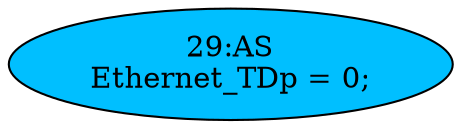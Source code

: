 strict digraph "" {
	node [label="\N"];
	"29:AS"	 [ast="<pyverilog.vparser.ast.Assign object at 0x7f9d4b7f5d90>",
		def_var="['Ethernet_TDp']",
		fillcolor=deepskyblue,
		label="29:AS
Ethernet_TDp = 0;",
		statements="[]",
		style=filled,
		typ=Assign,
		use_var="[]"];
}
